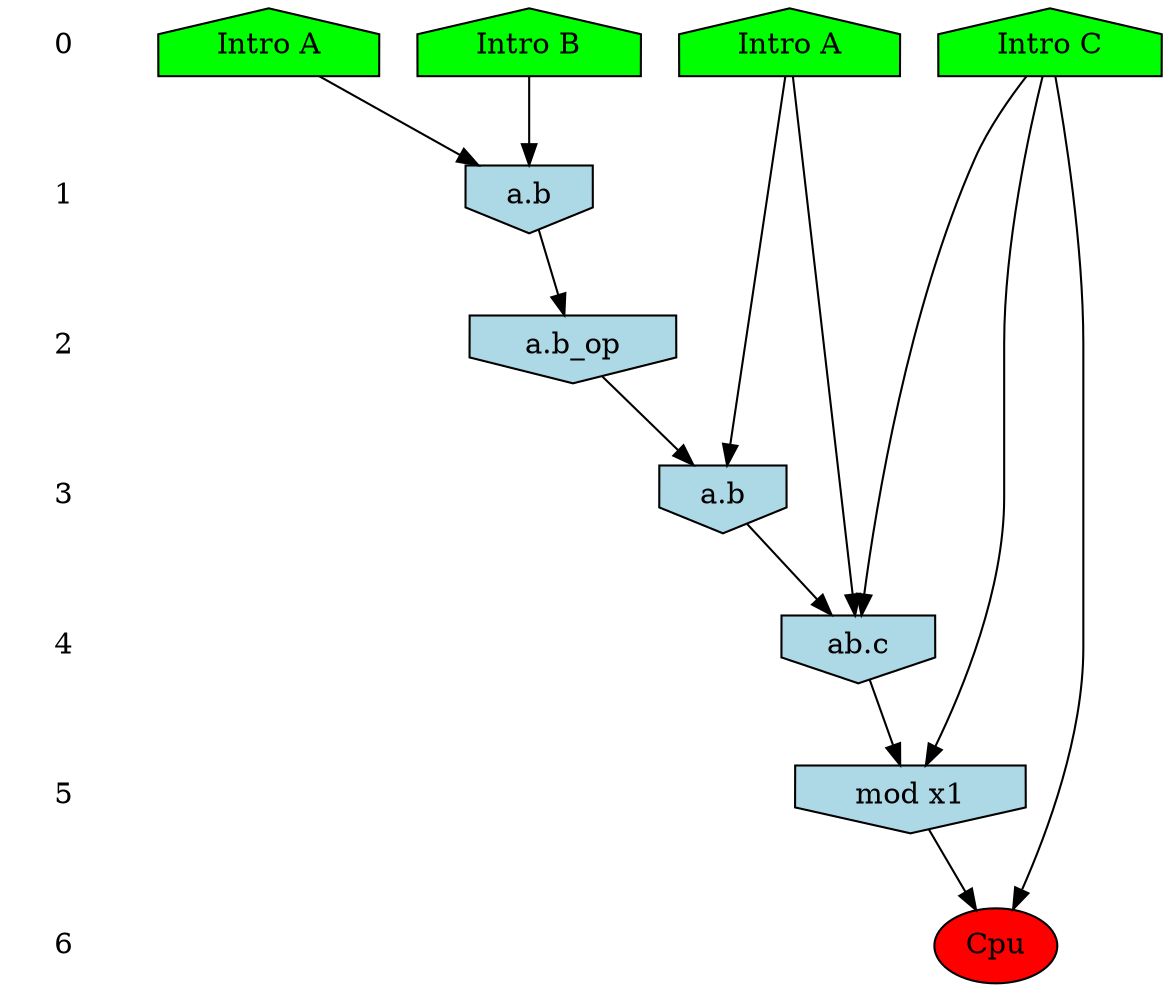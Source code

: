 /* Compression of 64 causal flows obtained in average at 1.217842E+01 t.u */
/* Compressed causal flows were: [135;283;472;481;575;605;606;617;703;952;975;976;1021;1026;1063;1133;1138;1193;1243;1249;1362;1393;1446;1460;1486;1497;1502;1513;1542;1650;1729;1759;1766;1834;1872;1893;1938;1965;1982;2008;2067;2101;2171;2181;2210;2326;2337;2390;2535;2540;2591;2618;2694;2787;2843;2901;2958;3396;3419;3653;3705;3736;3838;3960] */
digraph G{
 ranksep=.5 ; 
{ rank = same ; "0" [shape=plaintext] ; node_1 [label ="Intro A", shape=house, style=filled, fillcolor=green] ;
node_2 [label ="Intro B", shape=house, style=filled, fillcolor=green] ;
node_3 [label ="Intro A", shape=house, style=filled, fillcolor=green] ;
node_4 [label ="Intro C", shape=house, style=filled, fillcolor=green] ;
}
{ rank = same ; "1" [shape=plaintext] ; node_5 [label="a.b", shape=invhouse, style=filled, fillcolor = lightblue] ;
}
{ rank = same ; "2" [shape=plaintext] ; node_6 [label="a.b_op", shape=invhouse, style=filled, fillcolor = lightblue] ;
}
{ rank = same ; "3" [shape=plaintext] ; node_7 [label="a.b", shape=invhouse, style=filled, fillcolor = lightblue] ;
}
{ rank = same ; "4" [shape=plaintext] ; node_8 [label="ab.c", shape=invhouse, style=filled, fillcolor = lightblue] ;
}
{ rank = same ; "5" [shape=plaintext] ; node_9 [label="mod x1", shape=invhouse, style=filled, fillcolor = lightblue] ;
}
{ rank = same ; "6" [shape=plaintext] ; node_10 [label ="Cpu", style=filled, fillcolor=red] ;
}
"0" -> "1" [style="invis"]; 
"1" -> "2" [style="invis"]; 
"2" -> "3" [style="invis"]; 
"3" -> "4" [style="invis"]; 
"4" -> "5" [style="invis"]; 
"5" -> "6" [style="invis"]; 
node_1 -> node_5
node_2 -> node_5
node_5 -> node_6
node_3 -> node_7
node_6 -> node_7
node_3 -> node_8
node_4 -> node_8
node_7 -> node_8
node_4 -> node_9
node_8 -> node_9
node_4 -> node_10
node_9 -> node_10
}
/*
 Dot generation time: 0.000066
*/